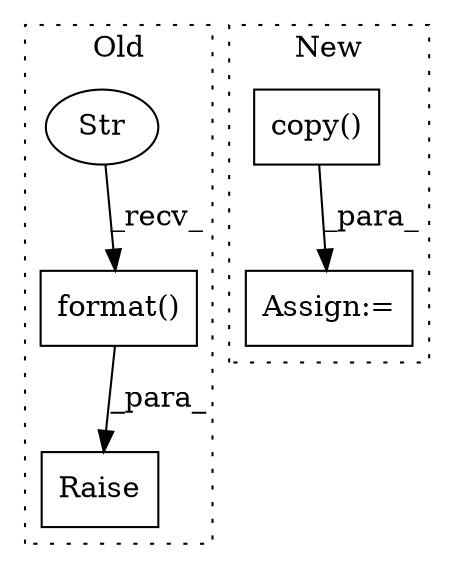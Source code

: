 digraph G {
subgraph cluster0 {
1 [label="format()" a="75" s="858,901" l="35,1" shape="box"];
3 [label="Str" a="66" s="858" l="27" shape="ellipse"];
5 [label="Raise" a="91" s="832" l="6" shape="box"];
label = "Old";
style="dotted";
}
subgraph cluster1 {
2 [label="copy()" a="75" s="696" l="26" shape="box"];
4 [label="Assign:=" a="68" s="693" l="3" shape="box"];
label = "New";
style="dotted";
}
1 -> 5 [label="_para_"];
2 -> 4 [label="_para_"];
3 -> 1 [label="_recv_"];
}
